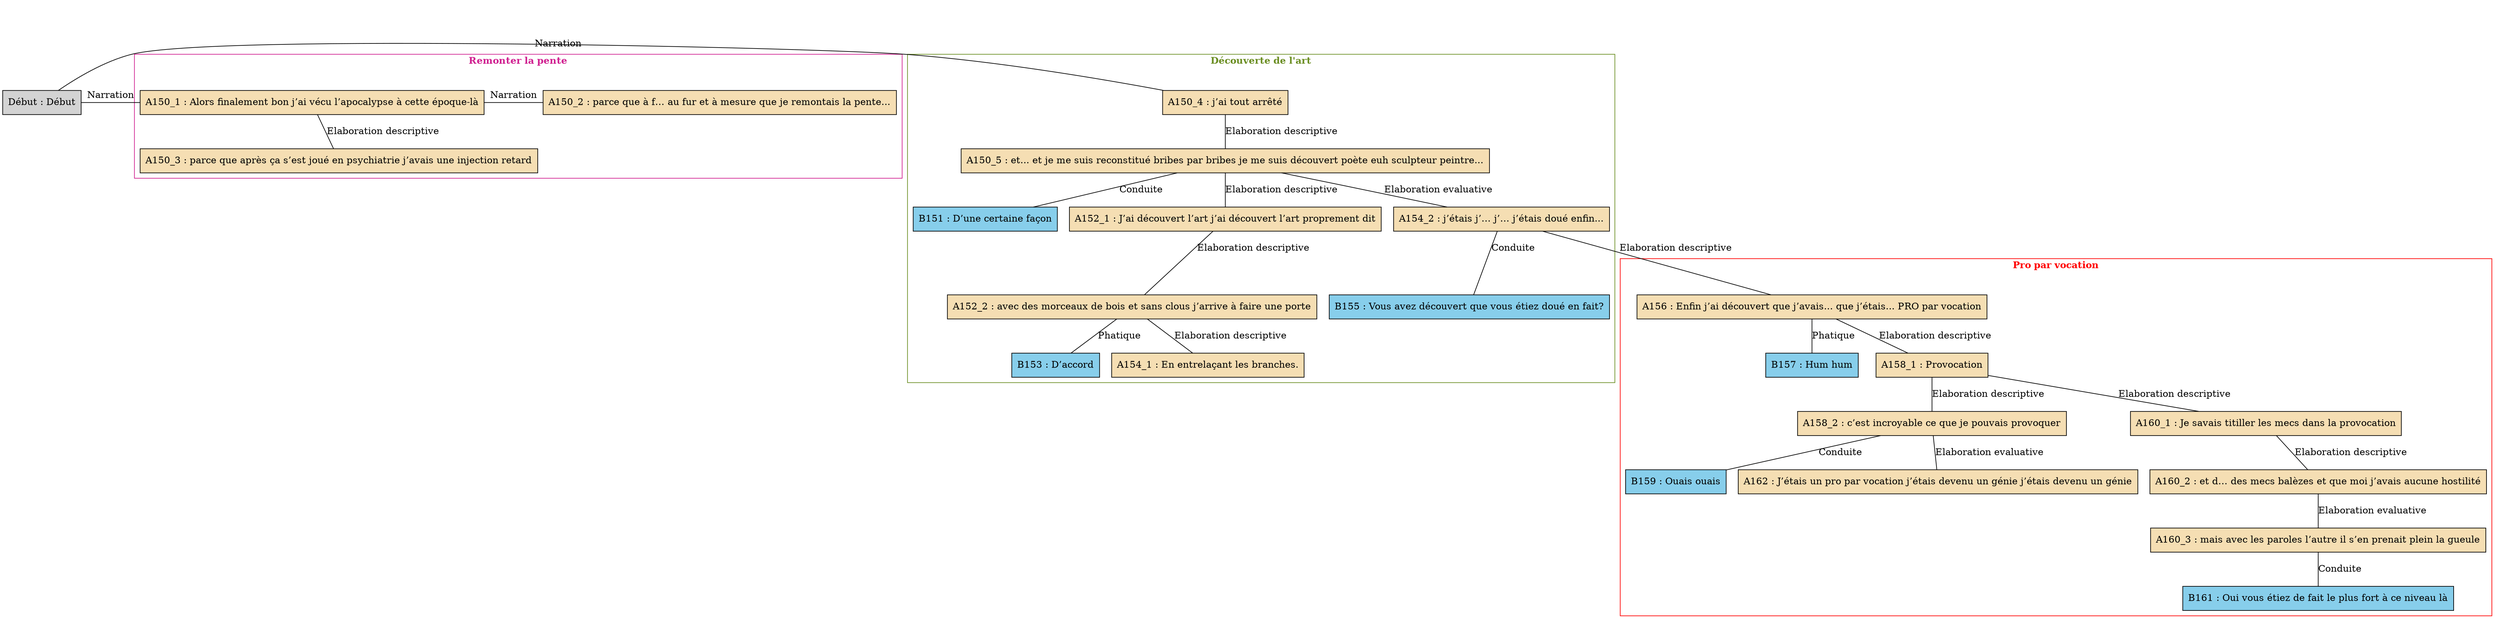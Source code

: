 digraph "Provocation_-_A03" {
	node [shape=box style=filled]
	newrank=true
	zero [style=invis]
	"Début" [label="Début : Début"]
	A150_1 [label="A150_1 : Alors finalement bon j’ai vécu l’apocalypse à cette époque-là" fillcolor=wheat]
	A150_2 [label="A150_2 : parce que à f… au fur et à mesure que je remontais la pente..." fillcolor=wheat]
	A150_3 [label="A150_3 : parce que après ça s’est joué en psychiatrie j’avais une injection retard" fillcolor=wheat]
	A150_4 [label="A150_4 : j’ai tout arrêté" fillcolor=wheat]
	A150_5 [label="A150_5 : et... et je me suis reconstitué bribes par bribes je me suis découvert poète euh sculpteur peintre..." fillcolor=wheat]
	B151 [label="B151 : D’une certaine façon" fillcolor=skyblue]
	A152_1 [label="A152_1 : J’ai découvert l’art j’ai découvert l’art proprement dit" fillcolor=wheat]
	A152_2 [label="A152_2 : avec des morceaux de bois et sans clous j’arrive à faire une porte" fillcolor=wheat]
	B153 [label="B153 : D’accord" fillcolor=skyblue]
	A154_1 [label="A154_1 : En entrelaçant les branches." fillcolor=wheat]
	A154_2 [label="A154_2 : j’étais j’… j’… j’étais doué enfin..." fillcolor=wheat]
	B155 [label="B155 : Vous avez découvert que vous étiez doué en fait?" fillcolor=skyblue]
	A156 [label="A156 : Enfin j’ai découvert que j’avais... que j’étais... PRO par vocation" fillcolor=wheat]
	B157 [label="B157 : Hum hum" fillcolor=skyblue]
	A158_1 [label="A158_1 : Provocation" fillcolor=wheat]
	A158_2 [label="A158_2 : c’est incroyable ce que je pouvais provoquer" fillcolor=wheat]
	B159 [label="B159 : Ouais ouais" fillcolor=skyblue]
	A160_1 [label="A160_1 : Je savais titiller les mecs dans la provocation" fillcolor=wheat]
	A160_2 [label="A160_2 : et d… des mecs balèzes et que moi j’avais aucune hostilité" fillcolor=wheat]
	A160_3 [label="A160_3 : mais avec les paroles l’autre il s’en prenait plein la gueule" fillcolor=wheat]
	B161 [label="B161 : Oui vous étiez de fait le plus fort à ce niveau là" fillcolor=skyblue]
	A162 [label="A162 : J’étais un pro par vocation j’étais devenu un génie j’étais devenu un génie" fillcolor=wheat]
	zero -> "Début" [label="" style=invis]
	zero -> A150_1 [style=invis weight=1]
	"Début" -> A150_1 [label=Narration constraint=false dir=none]
	zero -> A150_2 [style=invis weight=1]
	A150_1 -> A150_2 [label=Narration constraint=false dir=none]
	A150_1 -> A150_3 [label="Elaboration descriptive" dir=none weight=2]
	zero -> A150_4 [style=invis weight=1]
	"Début" -> A150_4 [label=Narration constraint=false dir=none]
	A150_4 -> A150_5 [label="Elaboration descriptive" dir=none weight=2]
	A150_5 -> B151 [label=Conduite dir=none weight=2]
	A150_5 -> A152_1 [label="Elaboration descriptive" dir=none weight=2]
	A152_1 -> A152_2 [label="Elaboration descriptive" dir=none weight=2]
	A152_2 -> B153 [label=Phatique dir=none weight=2]
	A152_2 -> A154_1 [label="Elaboration descriptive" dir=none weight=2]
	A150_5 -> A154_2 [label="Elaboration evaluative" dir=none weight=2]
	A154_2 -> B155 [label=Conduite dir=none weight=2]
	A154_2 -> A156 [label="Elaboration descriptive" dir=none weight=2]
	A156 -> B157 [label=Phatique dir=none weight=2]
	A156 -> A158_1 [label="Elaboration descriptive" dir=none weight=2]
	A158_1 -> A158_2 [label="Elaboration descriptive" dir=none weight=2]
	A158_2 -> B159 [label=Conduite dir=none weight=2]
	A158_1 -> A160_1 [label="Elaboration descriptive" dir=none weight=2]
	A160_1 -> A160_2 [label="Elaboration descriptive" dir=none weight=2]
	A160_2 -> A160_3 [label="Elaboration evaluative" dir=none weight=2]
	A160_3 -> B161 [label=Conduite dir=none weight=2]
	A158_2 -> A162 [label="Elaboration evaluative" dir=none weight=2]
	subgraph cluster_0 {
		label=<<B>Remonter la pente</B>>
		color=violetred
		fontcolor=violetred
		A150_1
		A150_2
		A150_3
	}
	subgraph cluster_1 {
		label=<<B>Découverte de l'art</B>>
		color=olivedrab
		fontcolor=olivedrab
		A150_4
		A150_5
		B151
		A152_1
		A152_2
		B153
		A154_1
		A154_2
		B155
	}
	subgraph cluster_2 {
		label=<<B>Pro par vocation</B>>
		color=red
		fontcolor=red
		A156
		B157
		A158_1
		A158_2
		B159
		A160_1
		A160_2
		A160_3
		B161
		A162
	}
}

